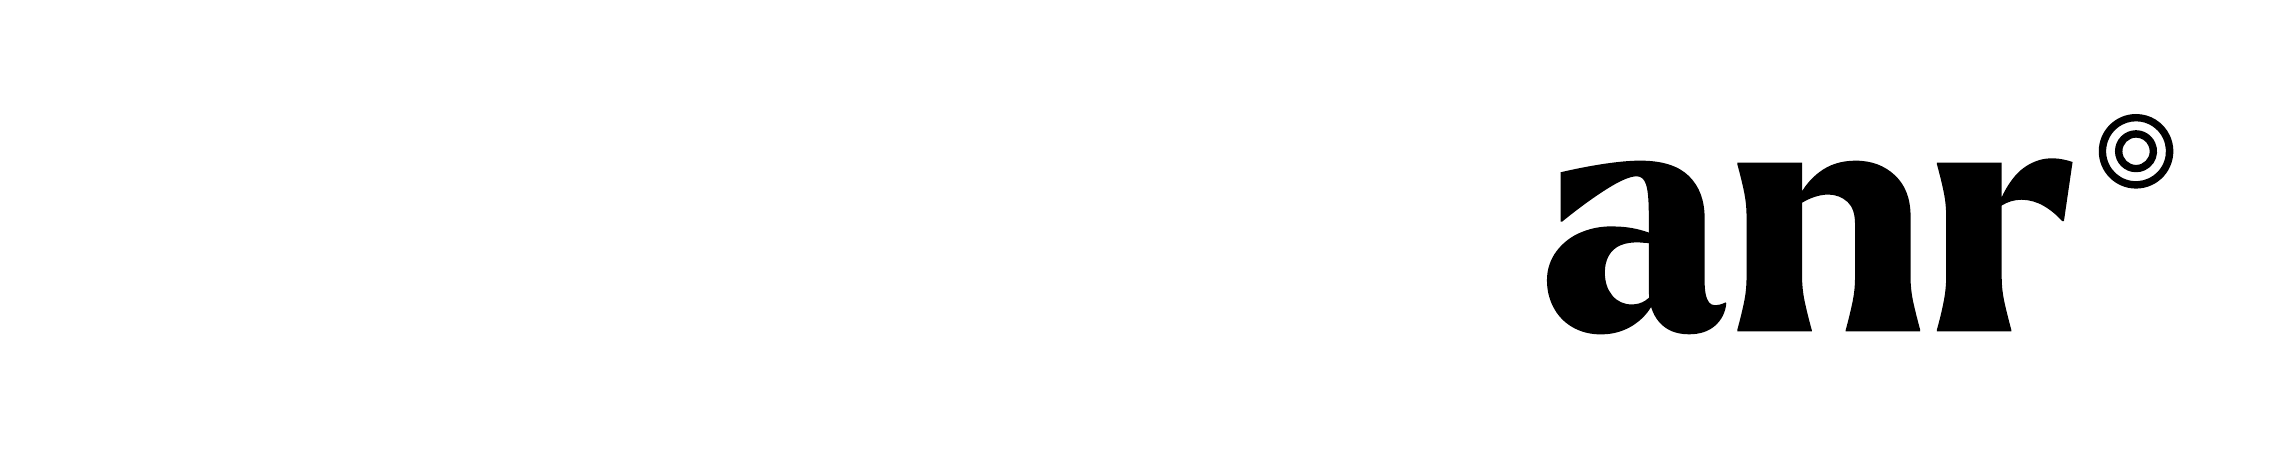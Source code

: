 \usetikzlibrary{svg.path}
\begin{tikzpicture}[x=1pt,y=1pt,yscale=-1]
  \path svg{M0 0H291V142H0Z};
  \fill svg{M245.2 33.85a10.76 10.76 0 0 0-10.18 7.19 10.72 10.72 0 0 0 .42 8.27 10.73 10.73 0 0 0 6.13 5.53 10.81 10.81 0 0 0 13.37-14.83 10.73 10.73 0 0 0-9.74-6.16zm.01 24.3a13.48 13.48 0 1 1 12.16-19.27 13.49 13.49 0 0 1-12.16 19.27};
  \fill svg{M245.2 39.75a4.92 4.92 0 1 0 4.44 2.8 4.88 4.88 0 0 0-4.44-2.8zm.01 12.49a7.6 7.6 0 1 1 6.84-10.83 7.53 7.53 0 0 1-3.6 10.1 7.55 7.55 0 0 1-3.24 .73};
  \fill svg{M67.8 98.67a8.81 8.81 0 0 1-4.7 1.32 8.8 8.8 0 0 1-7.21-3.26c-1.76-2.16-2.64-4.93-2.64-8.29 0-2.24 .45-4.23 1.37-5.95a8.56 8.56 0 0 1 4.27-3.85c1.93-.84 4.33-1.17 7.21-1.01 .8 .08 1.6 .13 2.4 .17 .23 .01 .4 .07 .62 .08v16.57c0 1.07 .07 2.08 .17 3.06a10.27 10.27 0 0 1-1.49 1.16zm29.08 .6c-2.88 1.36-4.87 1.37-5.95 .05-1.08-1.33-1.63-3.95-1.63-7.87v-22.72c0-6.33-1.87-11.36-5.64-15.09-3.77-3.73-9.67-5.6-17.68-5.6-3.52 0-7.83 .4-12.92 1.15-5.09 .77-10.36 1.79-15.81 3.06v17.8h.61c5.6-4.57 10.89-8.44 15.87-11.6 4.96-3.17 8.65-4.75 11.07-4.74 1.6 0 2.71 1.01 3.36 3.06 .64 2.04 .96 5.55 .96 10.51v6.77l-.91-.33a36.91 36.91 0 0 0-10.87-1.87c-4.43-.24-8.55 .41-12.4 1.99a20.97 20.97 0 0 0-9.2 6.97 17.41 17.41 0 0 0-3.41 10.64c0 3.28 .73 6.4 2.23 9.38a17.73 17.73 0 0 0 6.66 7.2 19.63 19.63 0 0 0 10.58 2.77 20.88 20.88 0 0 0 16.89-8c.48-.64 .89-1.28 1.28-1.89a14.33 14.33 0 0 0 2.99 5.57c2.57 2.88 6.13 4.32 10.7 4.32 3.92 0 7.07-1.04 9.43-3.12a11.87 11.87 0 0 0 4.03-8.05l-.24-.36m69.97 8.65c-.96-3.6-1.73-6.73-2.29-9.37a40.99 40.99 0 0 1-.84-8.54v-21.88c0-6.33-1.88-11.27-5.66-14.8-3.76-3.52-8.49-5.28-14.17-5.28-5.21 0-9.64 1.41-13.29 4.27a24.73 24.73 0 0 0-6.07 6.75v-10.3h-23.44v.48l.36 1.34c.96 3.6 1.71 6.72 2.23 9.36 .52 2.65 .77 5.49 .77 8.53v21.52c0 3.05-.27 5.89-.77 8.53-.53 2.65-1.27 5.77-2.23 9.39l-.36 1.32v.48h26.92v-.48l-.36-1.33c-.96-3.6-1.72-6.72-2.27-9.36a41.13 41.13 0 0 1-.85-8.54v-26.77c3.33-1.95 6.49-2.93 9.49-2.93a10.19 10.19 0 0 1 6.92 2.65c1.8 1.68 2.71 4.32 2.71 7.93v19.11c0 3.05-.27 5.89-.79 8.53-.53 2.65-1.27 5.77-2.22 9.39l-.36 1.32v.48h26.93v-.48l-.36-1.33};
  \fill svg{M210.18 47.87a18.37 18.37 0 0 0-8.72 5.72 33.28 33.28 0 0 0-4.8 7.65v-12.47h-23.45v.48l.36 1.34c.97 3.6 1.71 6.72 2.23 9.36 .53 2.65 .79 5.49 .78 8.53v21.52a44 44 0 0 1-.78 8.53c-.52 2.65-1.25 5.77-2.23 9.39l-.36 1.32v.48h26.93v-.48l-.36-1.33c-.96-3.6-1.73-6.72-2.28-9.36a41.16 41.16 0 0 1-.85-8.54v-25.74a13.44 13.44 0 0 1 7.16-2.1c2.84 .04 5.51 .79 8 2.23a27.6 27.6 0 0 1 6.72 5.53h.6l3.13-21.4c-4.57-1.52-8.6-1.73-12.08-.66};
\end{tikzpicture}
